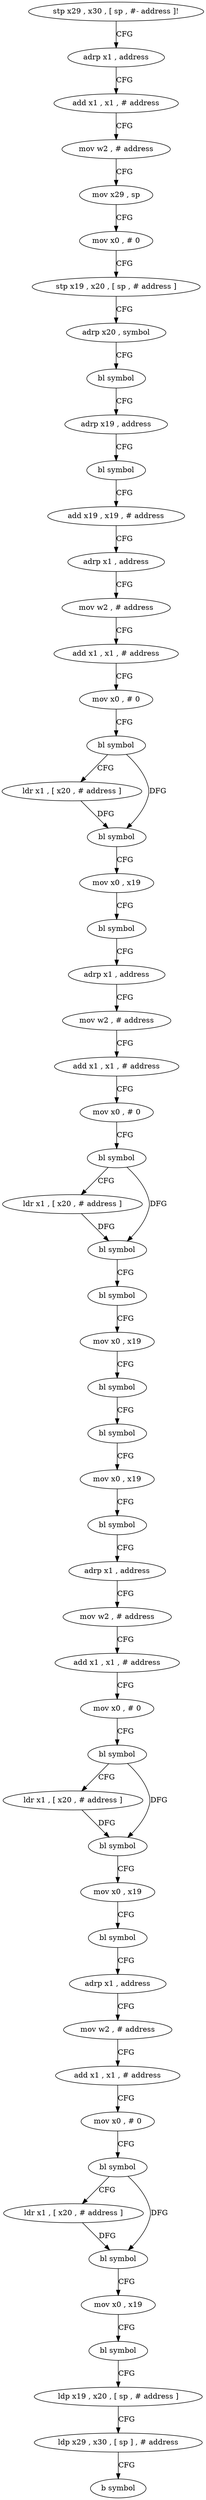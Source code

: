 digraph "func" {
"4218680" [label = "stp x29 , x30 , [ sp , #- address ]!" ]
"4218684" [label = "adrp x1 , address" ]
"4218688" [label = "add x1 , x1 , # address" ]
"4218692" [label = "mov w2 , # address" ]
"4218696" [label = "mov x29 , sp" ]
"4218700" [label = "mov x0 , # 0" ]
"4218704" [label = "stp x19 , x20 , [ sp , # address ]" ]
"4218708" [label = "adrp x20 , symbol" ]
"4218712" [label = "bl symbol" ]
"4218716" [label = "adrp x19 , address" ]
"4218720" [label = "bl symbol" ]
"4218724" [label = "add x19 , x19 , # address" ]
"4218728" [label = "adrp x1 , address" ]
"4218732" [label = "mov w2 , # address" ]
"4218736" [label = "add x1 , x1 , # address" ]
"4218740" [label = "mov x0 , # 0" ]
"4218744" [label = "bl symbol" ]
"4218748" [label = "ldr x1 , [ x20 , # address ]" ]
"4218752" [label = "bl symbol" ]
"4218756" [label = "mov x0 , x19" ]
"4218760" [label = "bl symbol" ]
"4218764" [label = "adrp x1 , address" ]
"4218768" [label = "mov w2 , # address" ]
"4218772" [label = "add x1 , x1 , # address" ]
"4218776" [label = "mov x0 , # 0" ]
"4218780" [label = "bl symbol" ]
"4218784" [label = "ldr x1 , [ x20 , # address ]" ]
"4218788" [label = "bl symbol" ]
"4218792" [label = "bl symbol" ]
"4218796" [label = "mov x0 , x19" ]
"4218800" [label = "bl symbol" ]
"4218804" [label = "bl symbol" ]
"4218808" [label = "mov x0 , x19" ]
"4218812" [label = "bl symbol" ]
"4218816" [label = "adrp x1 , address" ]
"4218820" [label = "mov w2 , # address" ]
"4218824" [label = "add x1 , x1 , # address" ]
"4218828" [label = "mov x0 , # 0" ]
"4218832" [label = "bl symbol" ]
"4218836" [label = "ldr x1 , [ x20 , # address ]" ]
"4218840" [label = "bl symbol" ]
"4218844" [label = "mov x0 , x19" ]
"4218848" [label = "bl symbol" ]
"4218852" [label = "adrp x1 , address" ]
"4218856" [label = "mov w2 , # address" ]
"4218860" [label = "add x1 , x1 , # address" ]
"4218864" [label = "mov x0 , # 0" ]
"4218868" [label = "bl symbol" ]
"4218872" [label = "ldr x1 , [ x20 , # address ]" ]
"4218876" [label = "bl symbol" ]
"4218880" [label = "mov x0 , x19" ]
"4218884" [label = "bl symbol" ]
"4218888" [label = "ldp x19 , x20 , [ sp , # address ]" ]
"4218892" [label = "ldp x29 , x30 , [ sp ] , # address" ]
"4218896" [label = "b symbol" ]
"4218680" -> "4218684" [ label = "CFG" ]
"4218684" -> "4218688" [ label = "CFG" ]
"4218688" -> "4218692" [ label = "CFG" ]
"4218692" -> "4218696" [ label = "CFG" ]
"4218696" -> "4218700" [ label = "CFG" ]
"4218700" -> "4218704" [ label = "CFG" ]
"4218704" -> "4218708" [ label = "CFG" ]
"4218708" -> "4218712" [ label = "CFG" ]
"4218712" -> "4218716" [ label = "CFG" ]
"4218716" -> "4218720" [ label = "CFG" ]
"4218720" -> "4218724" [ label = "CFG" ]
"4218724" -> "4218728" [ label = "CFG" ]
"4218728" -> "4218732" [ label = "CFG" ]
"4218732" -> "4218736" [ label = "CFG" ]
"4218736" -> "4218740" [ label = "CFG" ]
"4218740" -> "4218744" [ label = "CFG" ]
"4218744" -> "4218748" [ label = "CFG" ]
"4218744" -> "4218752" [ label = "DFG" ]
"4218748" -> "4218752" [ label = "DFG" ]
"4218752" -> "4218756" [ label = "CFG" ]
"4218756" -> "4218760" [ label = "CFG" ]
"4218760" -> "4218764" [ label = "CFG" ]
"4218764" -> "4218768" [ label = "CFG" ]
"4218768" -> "4218772" [ label = "CFG" ]
"4218772" -> "4218776" [ label = "CFG" ]
"4218776" -> "4218780" [ label = "CFG" ]
"4218780" -> "4218784" [ label = "CFG" ]
"4218780" -> "4218788" [ label = "DFG" ]
"4218784" -> "4218788" [ label = "DFG" ]
"4218788" -> "4218792" [ label = "CFG" ]
"4218792" -> "4218796" [ label = "CFG" ]
"4218796" -> "4218800" [ label = "CFG" ]
"4218800" -> "4218804" [ label = "CFG" ]
"4218804" -> "4218808" [ label = "CFG" ]
"4218808" -> "4218812" [ label = "CFG" ]
"4218812" -> "4218816" [ label = "CFG" ]
"4218816" -> "4218820" [ label = "CFG" ]
"4218820" -> "4218824" [ label = "CFG" ]
"4218824" -> "4218828" [ label = "CFG" ]
"4218828" -> "4218832" [ label = "CFG" ]
"4218832" -> "4218836" [ label = "CFG" ]
"4218832" -> "4218840" [ label = "DFG" ]
"4218836" -> "4218840" [ label = "DFG" ]
"4218840" -> "4218844" [ label = "CFG" ]
"4218844" -> "4218848" [ label = "CFG" ]
"4218848" -> "4218852" [ label = "CFG" ]
"4218852" -> "4218856" [ label = "CFG" ]
"4218856" -> "4218860" [ label = "CFG" ]
"4218860" -> "4218864" [ label = "CFG" ]
"4218864" -> "4218868" [ label = "CFG" ]
"4218868" -> "4218872" [ label = "CFG" ]
"4218868" -> "4218876" [ label = "DFG" ]
"4218872" -> "4218876" [ label = "DFG" ]
"4218876" -> "4218880" [ label = "CFG" ]
"4218880" -> "4218884" [ label = "CFG" ]
"4218884" -> "4218888" [ label = "CFG" ]
"4218888" -> "4218892" [ label = "CFG" ]
"4218892" -> "4218896" [ label = "CFG" ]
}

